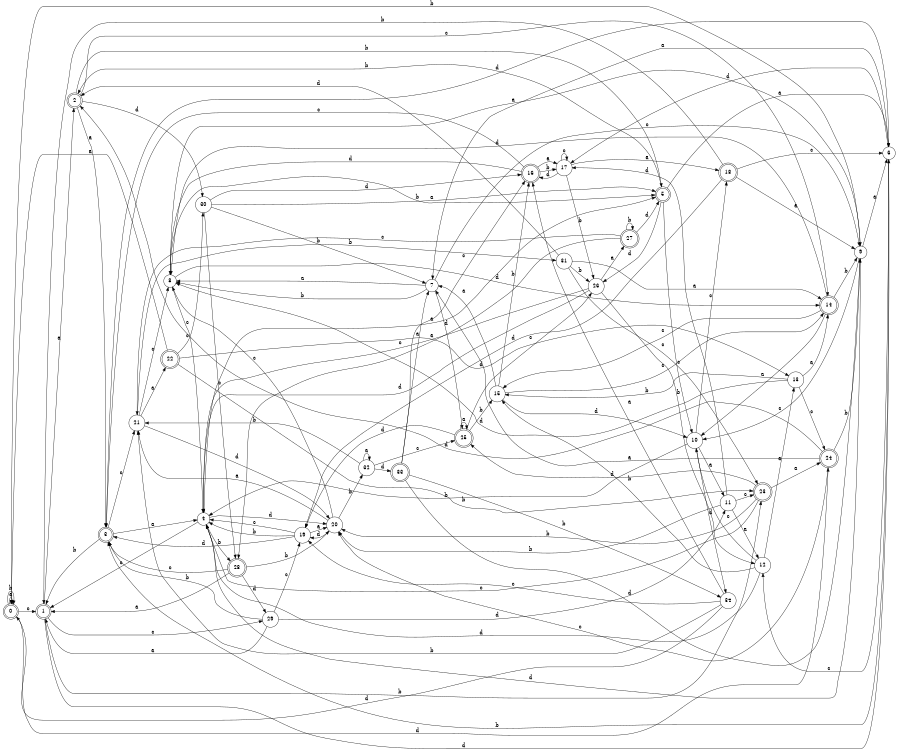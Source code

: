 digraph n28_7 {
__start0 [label="" shape="none"];

rankdir=LR;
size="8,5";

s0 [style="rounded,filled", color="black", fillcolor="white" shape="doublecircle", label="0"];
s1 [style="rounded,filled", color="black", fillcolor="white" shape="doublecircle", label="1"];
s2 [style="rounded,filled", color="black", fillcolor="white" shape="doublecircle", label="2"];
s3 [style="rounded,filled", color="black", fillcolor="white" shape="doublecircle", label="3"];
s4 [style="filled", color="black", fillcolor="white" shape="circle", label="4"];
s5 [style="rounded,filled", color="black", fillcolor="white" shape="doublecircle", label="5"];
s6 [style="filled", color="black", fillcolor="white" shape="circle", label="6"];
s7 [style="filled", color="black", fillcolor="white" shape="circle", label="7"];
s8 [style="filled", color="black", fillcolor="white" shape="circle", label="8"];
s9 [style="filled", color="black", fillcolor="white" shape="circle", label="9"];
s10 [style="filled", color="black", fillcolor="white" shape="circle", label="10"];
s11 [style="filled", color="black", fillcolor="white" shape="circle", label="11"];
s12 [style="filled", color="black", fillcolor="white" shape="circle", label="12"];
s13 [style="filled", color="black", fillcolor="white" shape="circle", label="13"];
s14 [style="rounded,filled", color="black", fillcolor="white" shape="doublecircle", label="14"];
s15 [style="filled", color="black", fillcolor="white" shape="circle", label="15"];
s16 [style="rounded,filled", color="black", fillcolor="white" shape="doublecircle", label="16"];
s17 [style="filled", color="black", fillcolor="white" shape="circle", label="17"];
s18 [style="rounded,filled", color="black", fillcolor="white" shape="doublecircle", label="18"];
s19 [style="filled", color="black", fillcolor="white" shape="circle", label="19"];
s20 [style="filled", color="black", fillcolor="white" shape="circle", label="20"];
s21 [style="filled", color="black", fillcolor="white" shape="circle", label="21"];
s22 [style="rounded,filled", color="black", fillcolor="white" shape="doublecircle", label="22"];
s23 [style="rounded,filled", color="black", fillcolor="white" shape="doublecircle", label="23"];
s24 [style="rounded,filled", color="black", fillcolor="white" shape="doublecircle", label="24"];
s25 [style="rounded,filled", color="black", fillcolor="white" shape="doublecircle", label="25"];
s26 [style="filled", color="black", fillcolor="white" shape="circle", label="26"];
s27 [style="rounded,filled", color="black", fillcolor="white" shape="doublecircle", label="27"];
s28 [style="rounded,filled", color="black", fillcolor="white" shape="doublecircle", label="28"];
s29 [style="filled", color="black", fillcolor="white" shape="circle", label="29"];
s30 [style="filled", color="black", fillcolor="white" shape="circle", label="30"];
s31 [style="filled", color="black", fillcolor="white" shape="circle", label="31"];
s32 [style="filled", color="black", fillcolor="white" shape="circle", label="32"];
s33 [style="rounded,filled", color="black", fillcolor="white" shape="doublecircle", label="33"];
s34 [style="filled", color="black", fillcolor="white" shape="circle", label="34"];
s0 -> s0 [label="a"];
s0 -> s0 [label="b"];
s0 -> s1 [label="c"];
s0 -> s24 [label="d"];
s1 -> s2 [label="a"];
s1 -> s23 [label="b"];
s1 -> s29 [label="c"];
s1 -> s6 [label="d"];
s2 -> s3 [label="a"];
s2 -> s5 [label="b"];
s2 -> s14 [label="c"];
s2 -> s30 [label="d"];
s3 -> s4 [label="a"];
s3 -> s1 [label="b"];
s3 -> s21 [label="c"];
s3 -> s6 [label="d"];
s4 -> s5 [label="a"];
s4 -> s28 [label="b"];
s4 -> s1 [label="c"];
s4 -> s20 [label="d"];
s5 -> s6 [label="a"];
s5 -> s2 [label="b"];
s5 -> s10 [label="c"];
s5 -> s26 [label="d"];
s6 -> s7 [label="a"];
s6 -> s3 [label="b"];
s6 -> s12 [label="c"];
s6 -> s17 [label="d"];
s7 -> s8 [label="a"];
s7 -> s8 [label="b"];
s7 -> s9 [label="c"];
s7 -> s25 [label="d"];
s8 -> s9 [label="a"];
s8 -> s5 [label="b"];
s8 -> s4 [label="c"];
s8 -> s14 [label="d"];
s9 -> s6 [label="a"];
s9 -> s0 [label="b"];
s9 -> s10 [label="c"];
s9 -> s4 [label="d"];
s10 -> s11 [label="a"];
s10 -> s4 [label="b"];
s10 -> s18 [label="c"];
s10 -> s34 [label="d"];
s11 -> s12 [label="a"];
s11 -> s20 [label="b"];
s11 -> s23 [label="c"];
s11 -> s17 [label="d"];
s12 -> s13 [label="a"];
s12 -> s15 [label="b"];
s12 -> s10 [label="c"];
s12 -> s4 [label="d"];
s13 -> s14 [label="a"];
s13 -> s15 [label="b"];
s13 -> s24 [label="c"];
s13 -> s8 [label="d"];
s14 -> s10 [label="a"];
s14 -> s9 [label="b"];
s14 -> s15 [label="c"];
s14 -> s8 [label="d"];
s15 -> s7 [label="a"];
s15 -> s16 [label="b"];
s15 -> s14 [label="c"];
s15 -> s10 [label="d"];
s16 -> s17 [label="a"];
s16 -> s17 [label="b"];
s16 -> s3 [label="c"];
s16 -> s8 [label="d"];
s17 -> s18 [label="a"];
s17 -> s26 [label="b"];
s17 -> s17 [label="c"];
s17 -> s16 [label="d"];
s18 -> s9 [label="a"];
s18 -> s1 [label="b"];
s18 -> s6 [label="c"];
s18 -> s19 [label="d"];
s19 -> s20 [label="a"];
s19 -> s4 [label="b"];
s19 -> s4 [label="c"];
s19 -> s3 [label="d"];
s20 -> s21 [label="a"];
s20 -> s32 [label="b"];
s20 -> s8 [label="c"];
s20 -> s19 [label="d"];
s21 -> s22 [label="a"];
s21 -> s31 [label="b"];
s21 -> s8 [label="c"];
s21 -> s20 [label="d"];
s22 -> s0 [label="a"];
s22 -> s23 [label="b"];
s22 -> s30 [label="c"];
s22 -> s13 [label="d"];
s23 -> s24 [label="a"];
s23 -> s20 [label="b"];
s23 -> s4 [label="c"];
s23 -> s25 [label="d"];
s24 -> s7 [label="a"];
s24 -> s9 [label="b"];
s24 -> s20 [label="c"];
s24 -> s2 [label="d"];
s25 -> s25 [label="a"];
s25 -> s15 [label="b"];
s25 -> s26 [label="c"];
s25 -> s19 [label="d"];
s26 -> s27 [label="a"];
s26 -> s12 [label="b"];
s26 -> s4 [label="c"];
s26 -> s4 [label="d"];
s27 -> s28 [label="a"];
s27 -> s27 [label="b"];
s27 -> s21 [label="c"];
s27 -> s5 [label="d"];
s28 -> s1 [label="a"];
s28 -> s20 [label="b"];
s28 -> s3 [label="c"];
s28 -> s29 [label="d"];
s29 -> s1 [label="a"];
s29 -> s3 [label="b"];
s29 -> s19 [label="c"];
s29 -> s11 [label="d"];
s30 -> s5 [label="a"];
s30 -> s7 [label="b"];
s30 -> s28 [label="c"];
s30 -> s16 [label="d"];
s31 -> s14 [label="a"];
s31 -> s26 [label="b"];
s31 -> s23 [label="c"];
s31 -> s2 [label="d"];
s32 -> s32 [label="a"];
s32 -> s21 [label="b"];
s32 -> s25 [label="c"];
s32 -> s33 [label="d"];
s33 -> s7 [label="a"];
s33 -> s34 [label="b"];
s33 -> s16 [label="c"];
s33 -> s9 [label="d"];
s34 -> s16 [label="a"];
s34 -> s21 [label="b"];
s34 -> s19 [label="c"];
s34 -> s0 [label="d"];

}